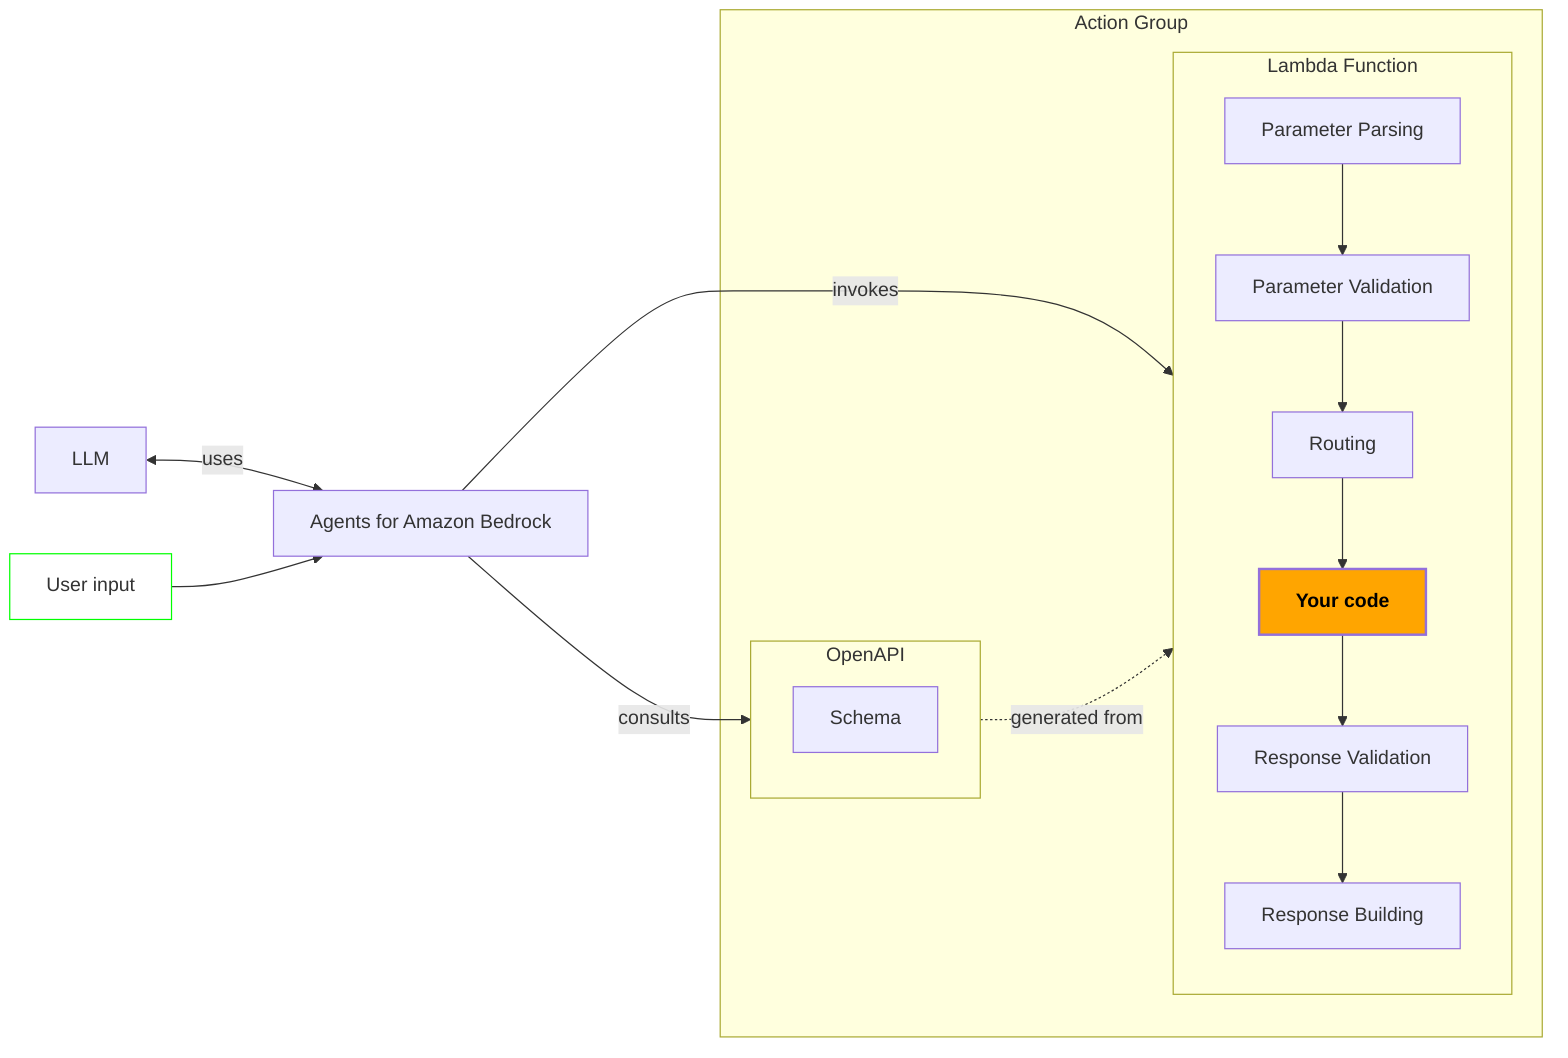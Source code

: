 flowchart LR
    Bedrock[LLM] <-- uses --> Agent
    You[User input] --> Agent
    Agent -- consults --> OpenAPI
    Agent[Agents for Amazon Bedrock] -- invokes --> Lambda

    subgraph OpenAPI
        Schema
    end

    subgraph Lambda[Lambda Function]
        direction TB
        Parsing[Parameter Parsing] --> Validation
        Validation[Parameter Validation] --> Routing
        Routing --> Code[Your code]
        Code --> ResponseValidation[Response Validation]
        ResponseValidation --> ResponseBuilding[Response Building]
    end

    subgraph ActionGroup[Action Group]
        OpenAPI -. generated from .-> Lambda
    end

    style Code fill:#ffa500,color:black,font-weight:bold,stroke-width:2px
    style You stroke:#0F0,fill:#fff